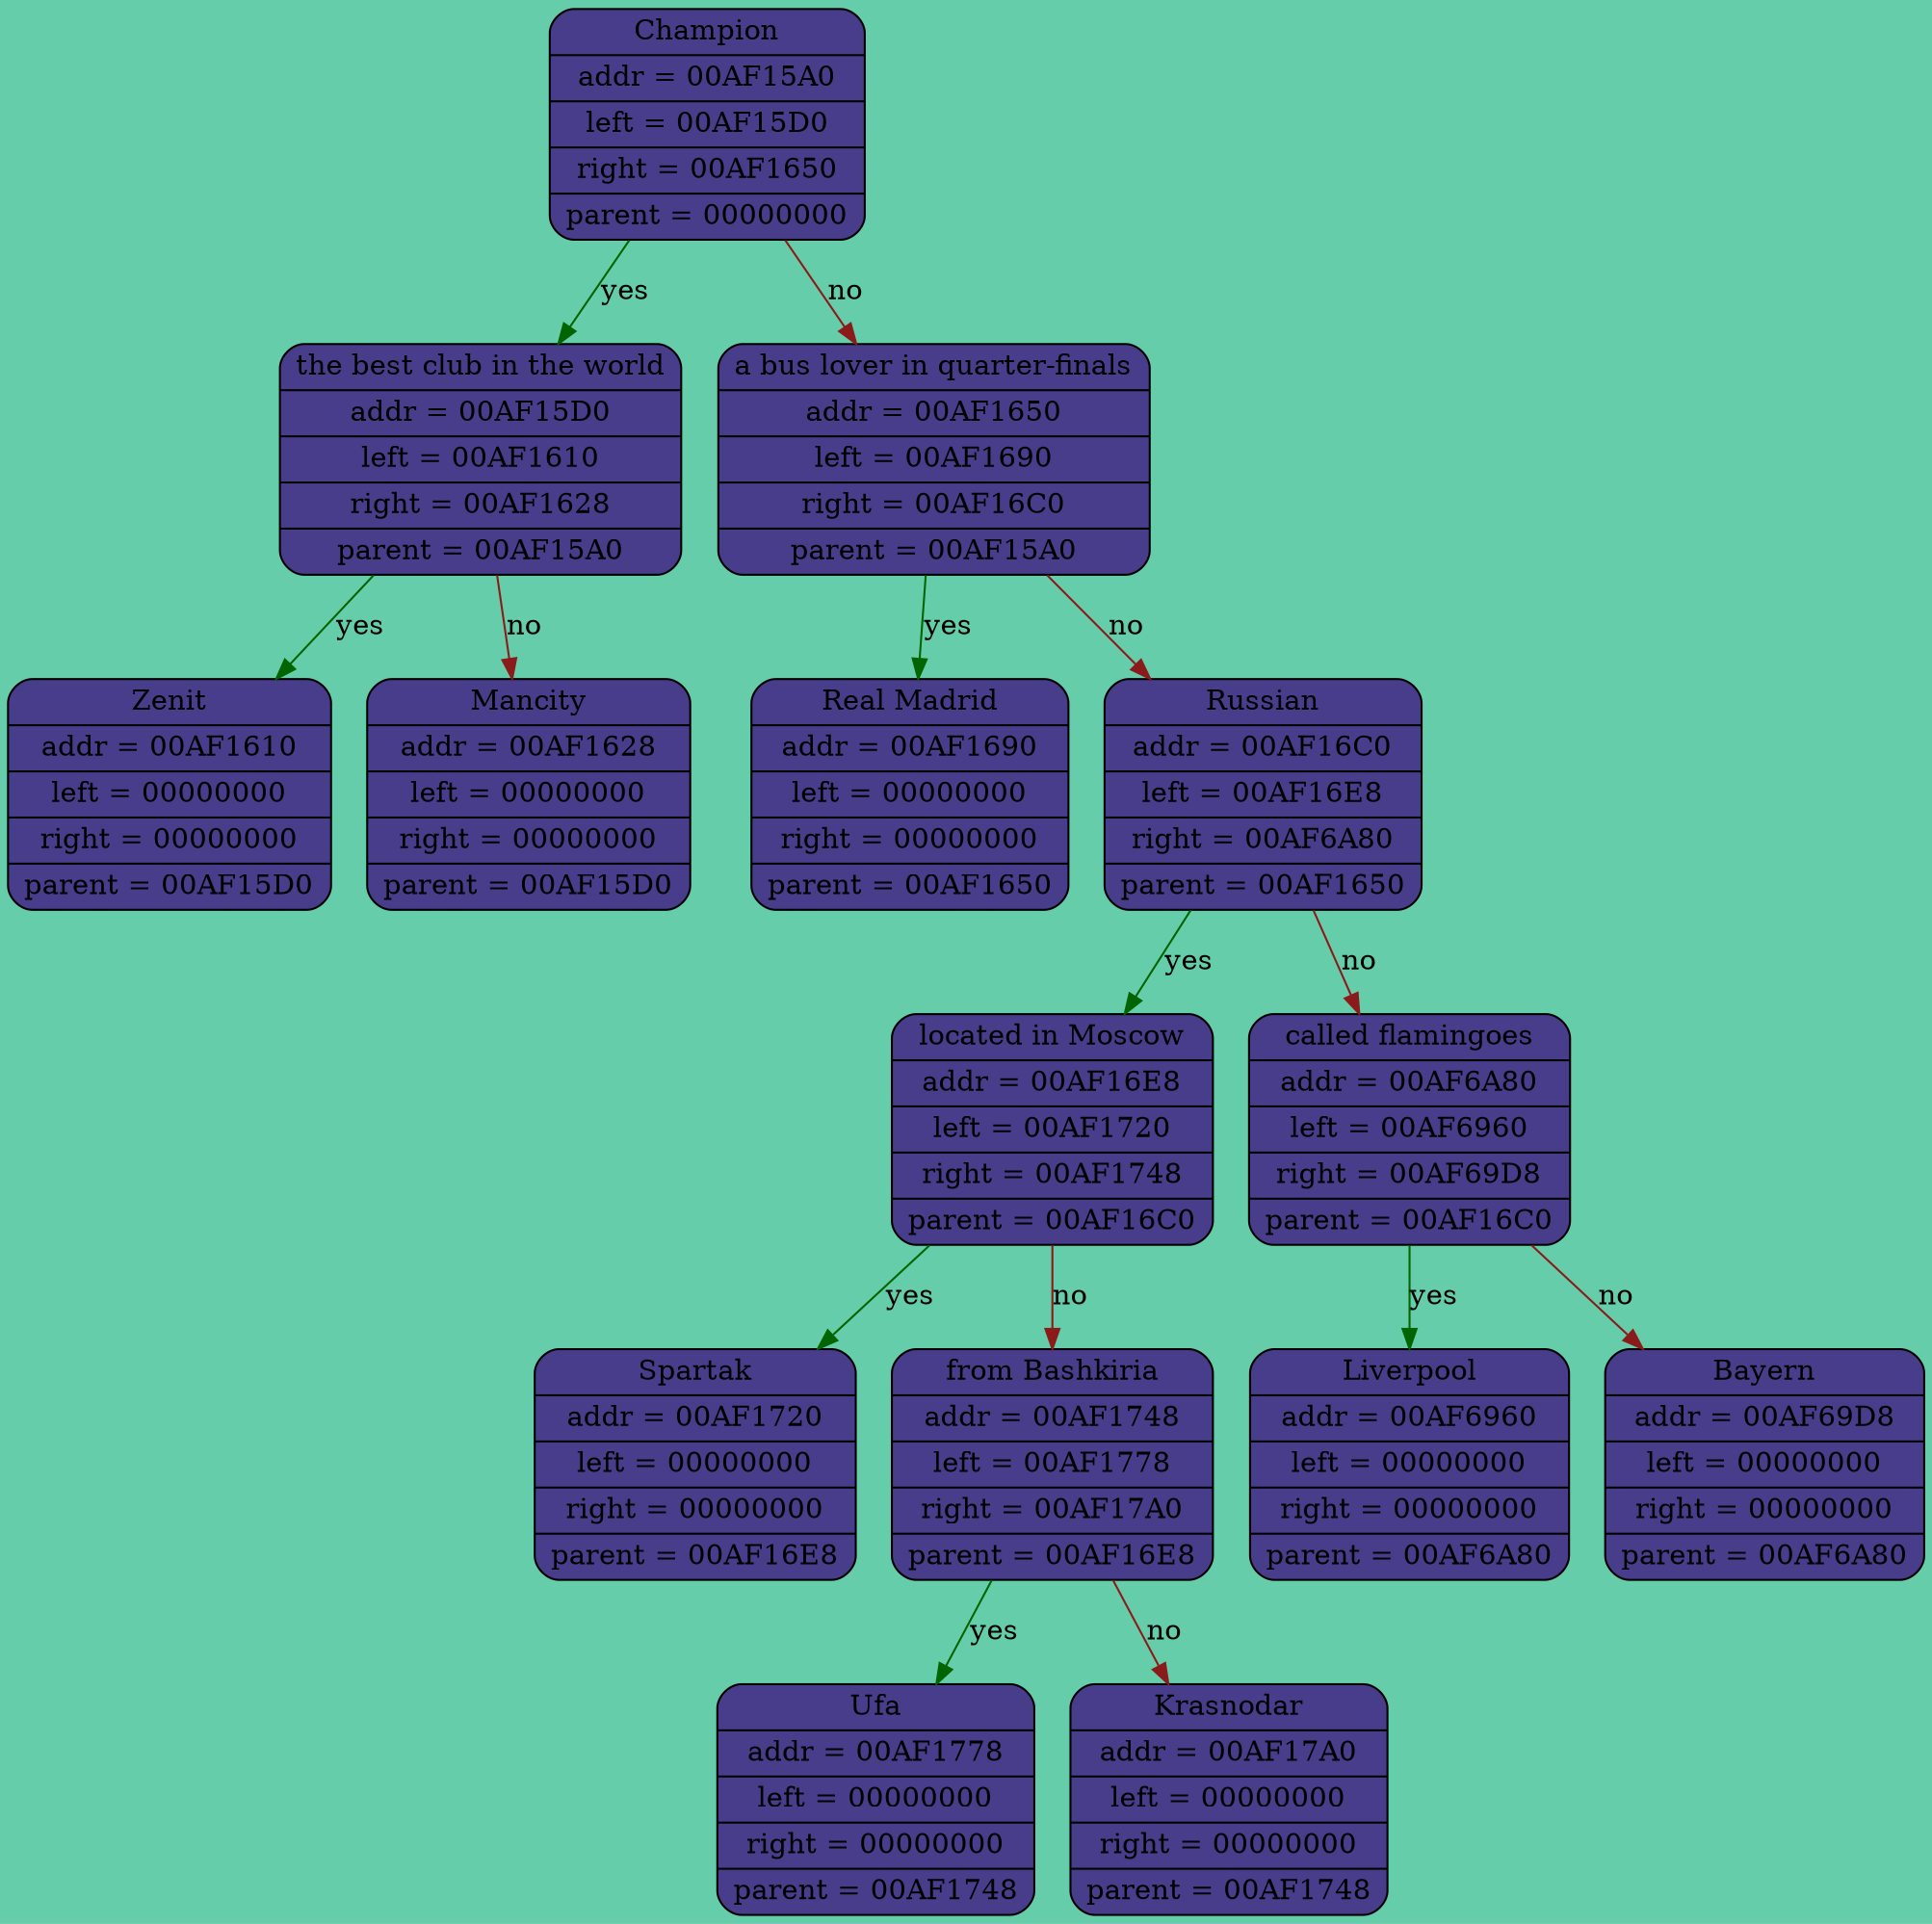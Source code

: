 digraph G
{
 rankdir = UD
bgcolor = "aquamarine3"
"Champion" [shape = Mrecord, style = "filled", fillcolor = "darkslateblue", label = "{Champion | addr = 00AF15A0 | left = 00AF15D0 | right = 00AF1650 | parent = 00000000}"];
"the best club in the world" [shape = Mrecord, style = "filled", fillcolor = "darkslateblue", label = "{the best club in the world | addr = 00AF15D0 | left = 00AF1610 | right = 00AF1628 | parent = 00AF15A0}"];
"Zenit" [shape = Mrecord, style = "filled", fillcolor = "darkslateblue", label = "{Zenit | addr = 00AF1610 | left = 00000000 | right = 00000000 | parent = 00AF15D0}"];
 edge[color = "darkgreen", label = "yes"];
"the best club in the world" -> "Zenit";"Mancity" [shape = Mrecord, style = "filled", fillcolor = "darkslateblue", label = "{Mancity | addr = 00AF1628 | left = 00000000 | right = 00000000 | parent = 00AF15D0}"];
 edge[color = "firebrick4", label = "no"];
"the best club in the world" -> "Mancity";
 edge[color = "darkgreen", label = "yes"];
"Champion" -> "the best club in the world";"a bus lover in quarter-finals" [shape = Mrecord, style = "filled", fillcolor = "darkslateblue", label = "{a bus lover in quarter-finals | addr = 00AF1650 | left = 00AF1690 | right = 00AF16C0 | parent = 00AF15A0}"];
"Real Madrid" [shape = Mrecord, style = "filled", fillcolor = "darkslateblue", label = "{Real Madrid | addr = 00AF1690 | left = 00000000 | right = 00000000 | parent = 00AF1650}"];
 edge[color = "darkgreen", label = "yes"];
"a bus lover in quarter-finals" -> "Real Madrid";"Russian" [shape = Mrecord, style = "filled", fillcolor = "darkslateblue", label = "{Russian | addr = 00AF16C0 | left = 00AF16E8 | right = 00AF6A80 | parent = 00AF1650}"];
"located in Moscow" [shape = Mrecord, style = "filled", fillcolor = "darkslateblue", label = "{located in Moscow | addr = 00AF16E8 | left = 00AF1720 | right = 00AF1748 | parent = 00AF16C0}"];
"Spartak" [shape = Mrecord, style = "filled", fillcolor = "darkslateblue", label = "{Spartak | addr = 00AF1720 | left = 00000000 | right = 00000000 | parent = 00AF16E8}"];
 edge[color = "darkgreen", label = "yes"];
"located in Moscow" -> "Spartak";"from Bashkiria" [shape = Mrecord, style = "filled", fillcolor = "darkslateblue", label = "{from Bashkiria | addr = 00AF1748 | left = 00AF1778 | right = 00AF17A0 | parent = 00AF16E8}"];
"Ufa" [shape = Mrecord, style = "filled", fillcolor = "darkslateblue", label = "{Ufa | addr = 00AF1778 | left = 00000000 | right = 00000000 | parent = 00AF1748}"];
 edge[color = "darkgreen", label = "yes"];
"from Bashkiria" -> "Ufa";"Krasnodar" [shape = Mrecord, style = "filled", fillcolor = "darkslateblue", label = "{Krasnodar | addr = 00AF17A0 | left = 00000000 | right = 00000000 | parent = 00AF1748}"];
 edge[color = "firebrick4", label = "no"];
"from Bashkiria" -> "Krasnodar";
 edge[color = "firebrick4", label = "no"];
"located in Moscow" -> "from Bashkiria";
 edge[color = "darkgreen", label = "yes"];
"Russian" -> "located in Moscow";"called flamingoes" [shape = Mrecord, style = "filled", fillcolor = "darkslateblue", label = "{called flamingoes | addr = 00AF6A80 | left = 00AF6960 | right = 00AF69D8 | parent = 00AF16C0}"];
"Liverpool" [shape = Mrecord, style = "filled", fillcolor = "darkslateblue", label = "{Liverpool | addr = 00AF6960 | left = 00000000 | right = 00000000 | parent = 00AF6A80}"];
 edge[color = "darkgreen", label = "yes"];
"called flamingoes" -> "Liverpool";"Bayern" [shape = Mrecord, style = "filled", fillcolor = "darkslateblue", label = "{Bayern | addr = 00AF69D8 | left = 00000000 | right = 00000000 | parent = 00AF6A80}"];
 edge[color = "firebrick4", label = "no"];
"called flamingoes" -> "Bayern";
 edge[color = "firebrick4", label = "no"];
"Russian" -> "called flamingoes";
 edge[color = "firebrick4", label = "no"];
"a bus lover in quarter-finals" -> "Russian";
 edge[color = "firebrick4", label = "no"];
"Champion" -> "a bus lover in quarter-finals";
}
